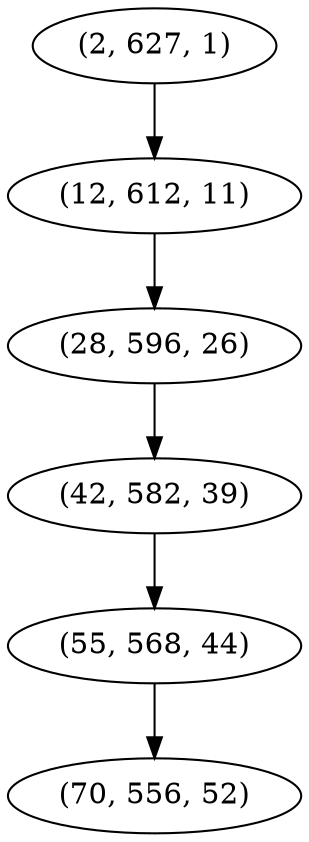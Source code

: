 digraph tree {
    "(2, 627, 1)";
    "(12, 612, 11)";
    "(28, 596, 26)";
    "(42, 582, 39)";
    "(55, 568, 44)";
    "(70, 556, 52)";
    "(2, 627, 1)" -> "(12, 612, 11)";
    "(12, 612, 11)" -> "(28, 596, 26)";
    "(28, 596, 26)" -> "(42, 582, 39)";
    "(42, 582, 39)" -> "(55, 568, 44)";
    "(55, 568, 44)" -> "(70, 556, 52)";
}
